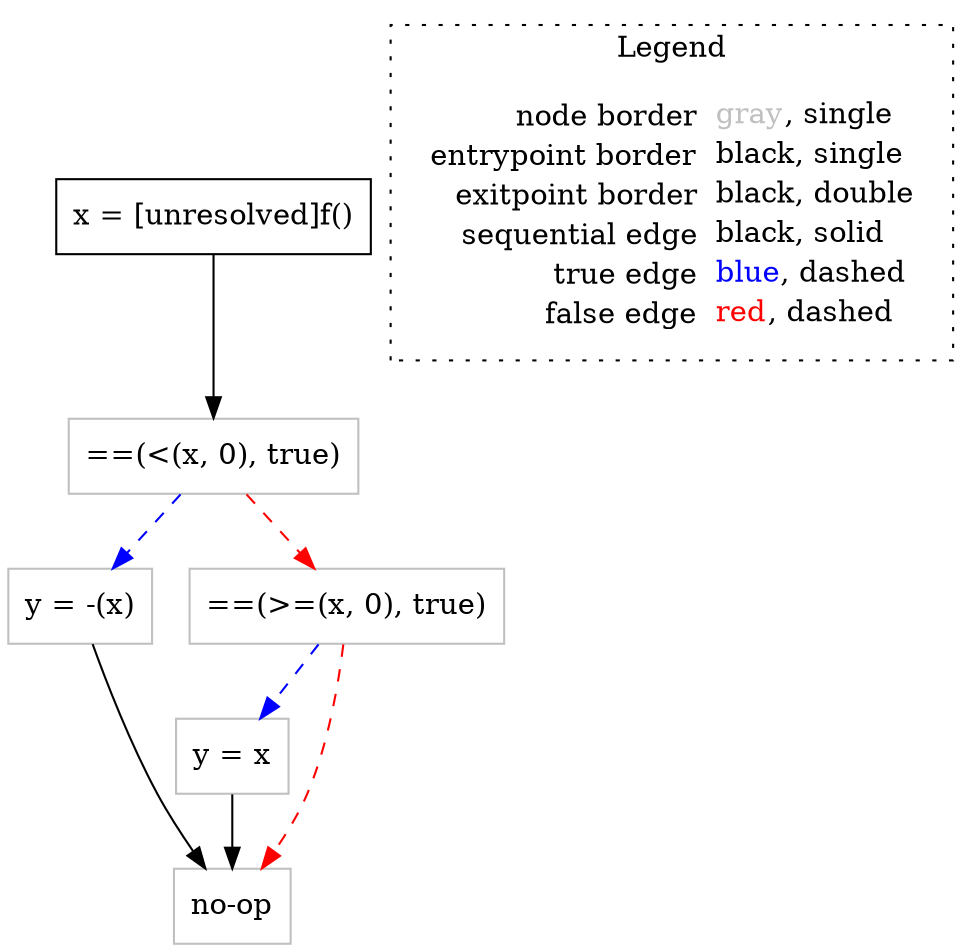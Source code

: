 digraph {
	"node0" [shape="rect",color="black",label=<x = [unresolved]f()>];
	"node1" [shape="rect",color="gray",label=<y = x>];
	"node2" [shape="rect",color="gray",label=<==(&lt;(x, 0), true)>];
	"node3" [shape="rect",color="gray",label=<no-op>];
	"node4" [shape="rect",color="gray",label=<y = -(x)>];
	"node5" [shape="rect",color="gray",label=<==(&gt;=(x, 0), true)>];
	"node1" -> "node3" [color="black"];
	"node2" -> "node4" [color="blue",style="dashed"];
	"node2" -> "node5" [color="red",style="dashed"];
	"node0" -> "node2" [color="black"];
	"node4" -> "node3" [color="black"];
	"node5" -> "node1" [color="blue",style="dashed"];
	"node5" -> "node3" [color="red",style="dashed"];
subgraph cluster_legend {
	label="Legend";
	style=dotted;
	node [shape=plaintext];
	"legend" [label=<<table border="0" cellpadding="2" cellspacing="0" cellborder="0"><tr><td align="right">node border&nbsp;</td><td align="left"><font color="gray">gray</font>, single</td></tr><tr><td align="right">entrypoint border&nbsp;</td><td align="left"><font color="black">black</font>, single</td></tr><tr><td align="right">exitpoint border&nbsp;</td><td align="left"><font color="black">black</font>, double</td></tr><tr><td align="right">sequential edge&nbsp;</td><td align="left"><font color="black">black</font>, solid</td></tr><tr><td align="right">true edge&nbsp;</td><td align="left"><font color="blue">blue</font>, dashed</td></tr><tr><td align="right">false edge&nbsp;</td><td align="left"><font color="red">red</font>, dashed</td></tr></table>>];
}

}
